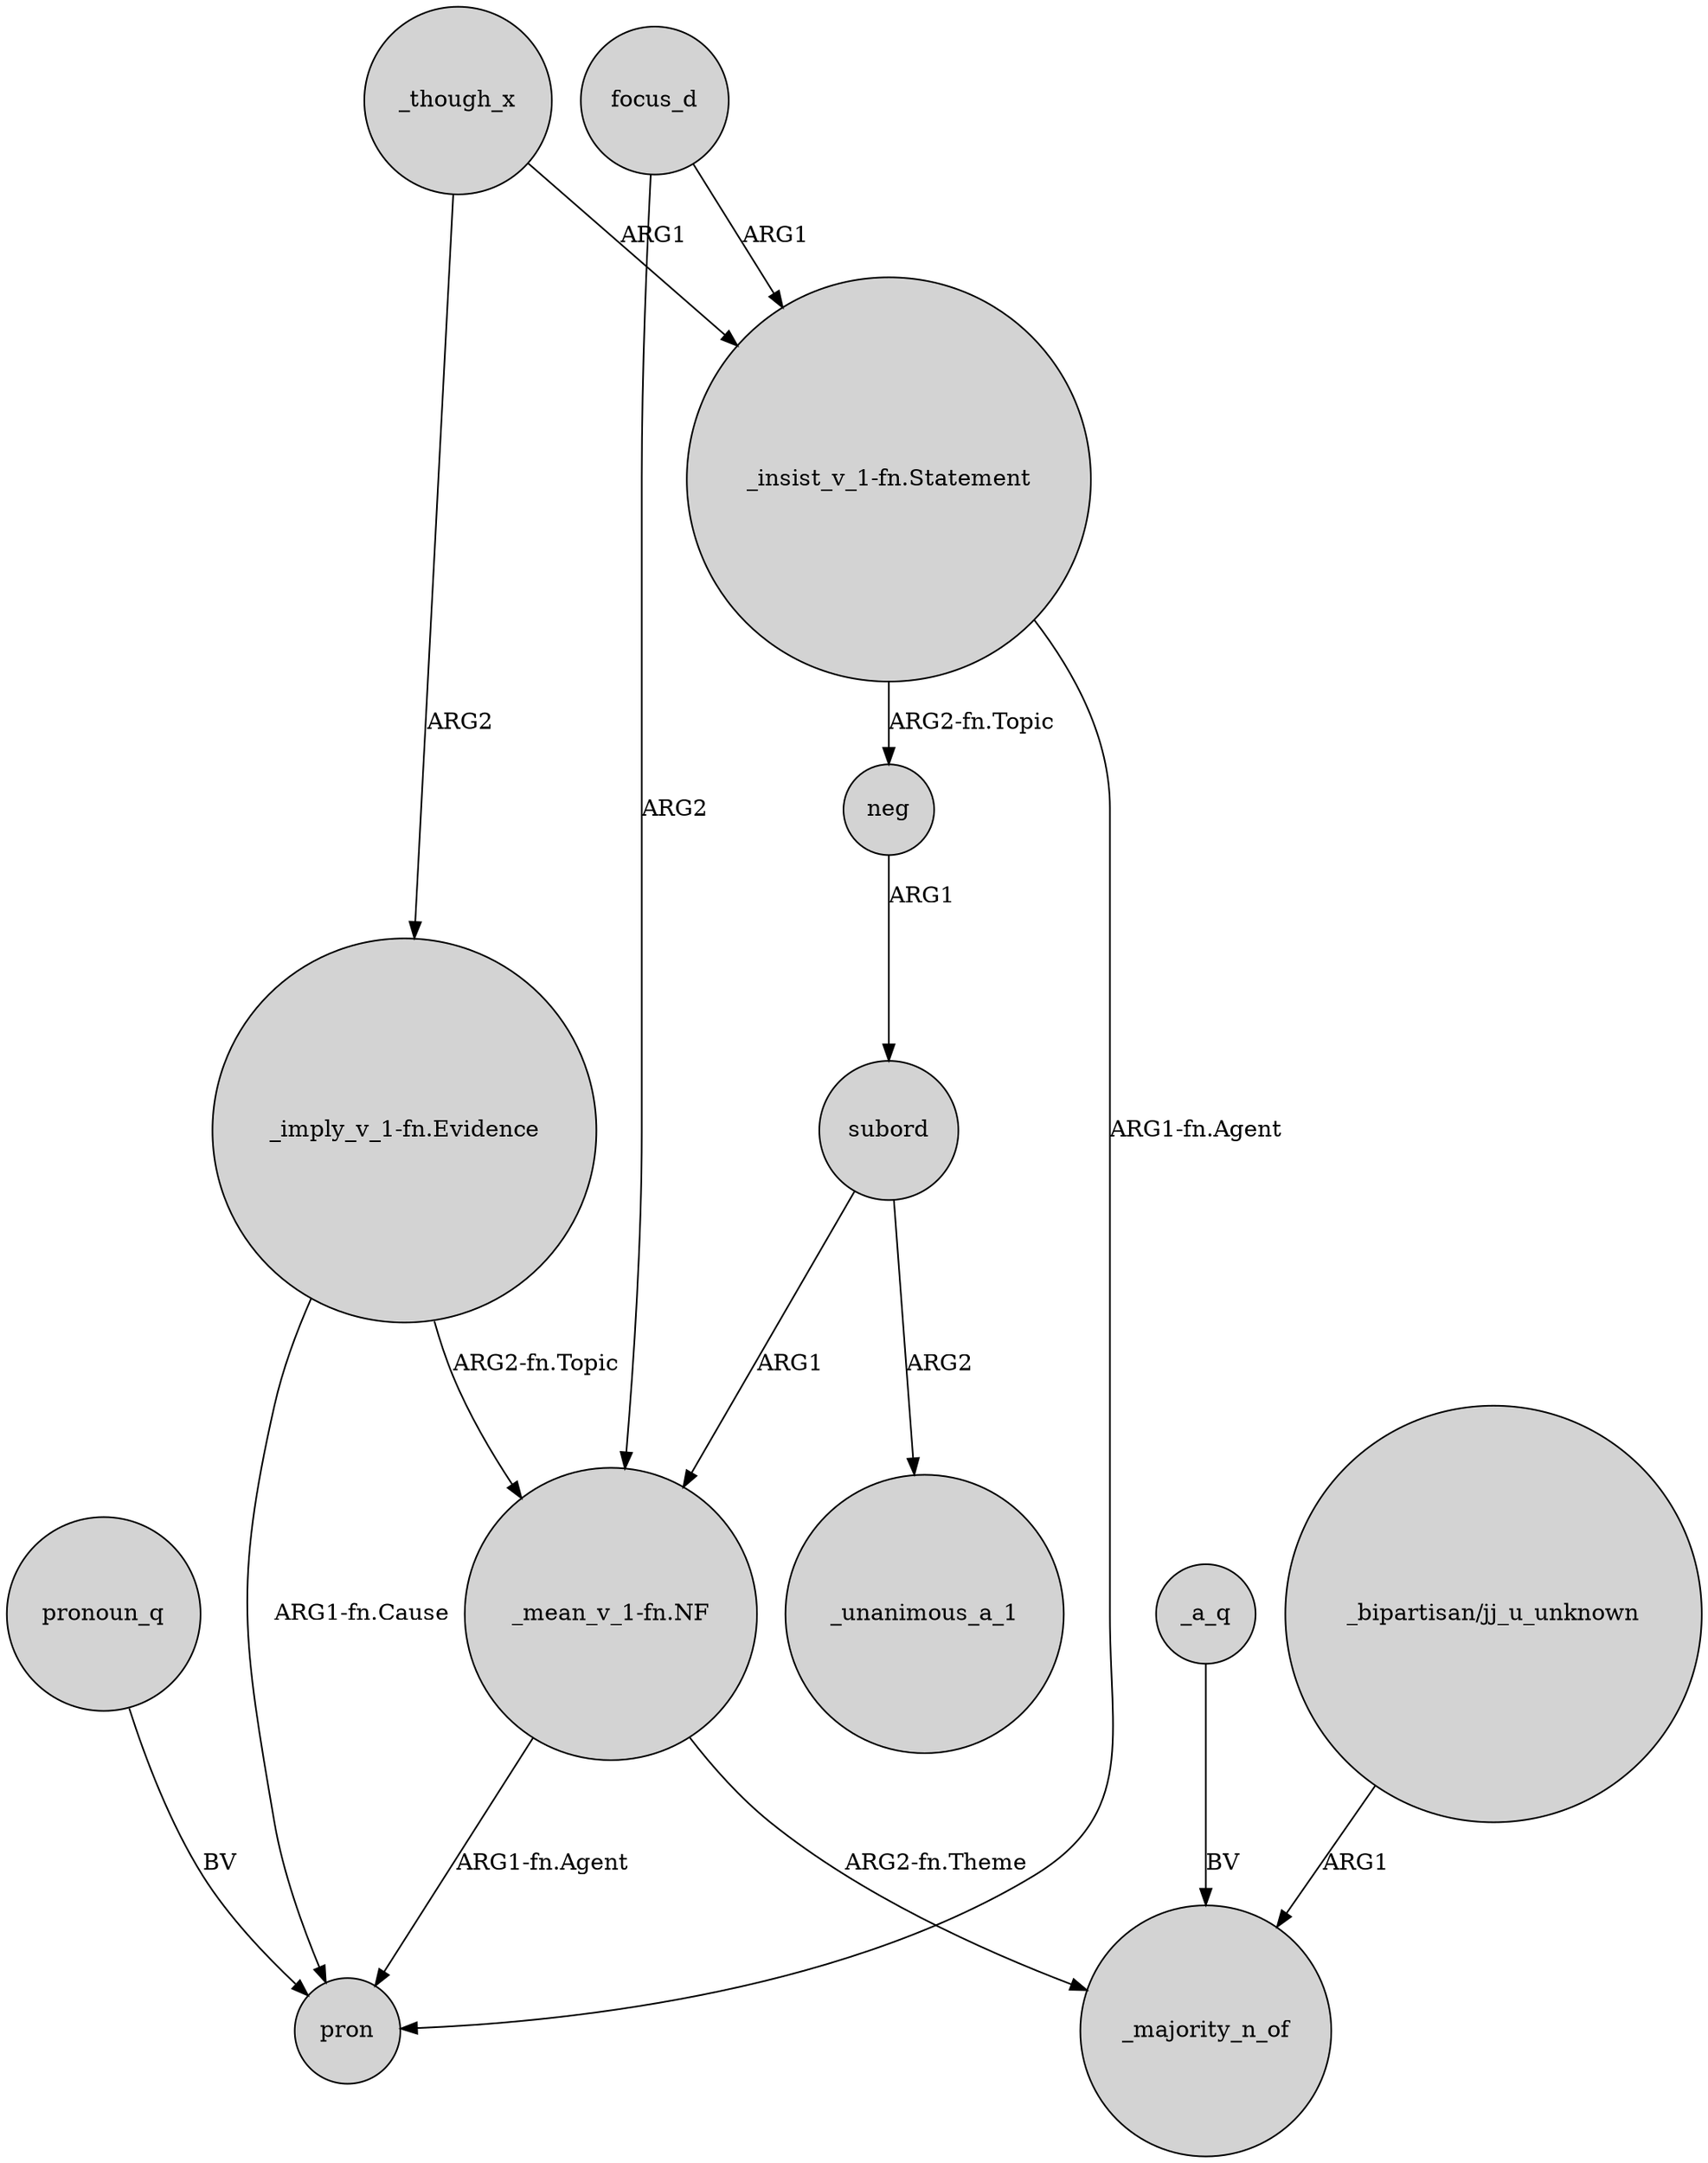 digraph {
	node [shape=circle style=filled]
	"_insist_v_1-fn.Statement" -> pron [label="ARG1-fn.Agent"]
	subord -> _unanimous_a_1 [label=ARG2]
	_a_q -> _majority_n_of [label=BV]
	"_bipartisan/jj_u_unknown" -> _majority_n_of [label=ARG1]
	subord -> "_mean_v_1-fn.NF" [label=ARG1]
	"_mean_v_1-fn.NF" -> pron [label="ARG1-fn.Agent"]
	"_imply_v_1-fn.Evidence" -> "_mean_v_1-fn.NF" [label="ARG2-fn.Topic"]
	focus_d -> "_mean_v_1-fn.NF" [label=ARG2]
	focus_d -> "_insist_v_1-fn.Statement" [label=ARG1]
	"_insist_v_1-fn.Statement" -> neg [label="ARG2-fn.Topic"]
	"_imply_v_1-fn.Evidence" -> pron [label="ARG1-fn.Cause"]
	neg -> subord [label=ARG1]
	"_mean_v_1-fn.NF" -> _majority_n_of [label="ARG2-fn.Theme"]
	_though_x -> "_insist_v_1-fn.Statement" [label=ARG1]
	_though_x -> "_imply_v_1-fn.Evidence" [label=ARG2]
	pronoun_q -> pron [label=BV]
}
